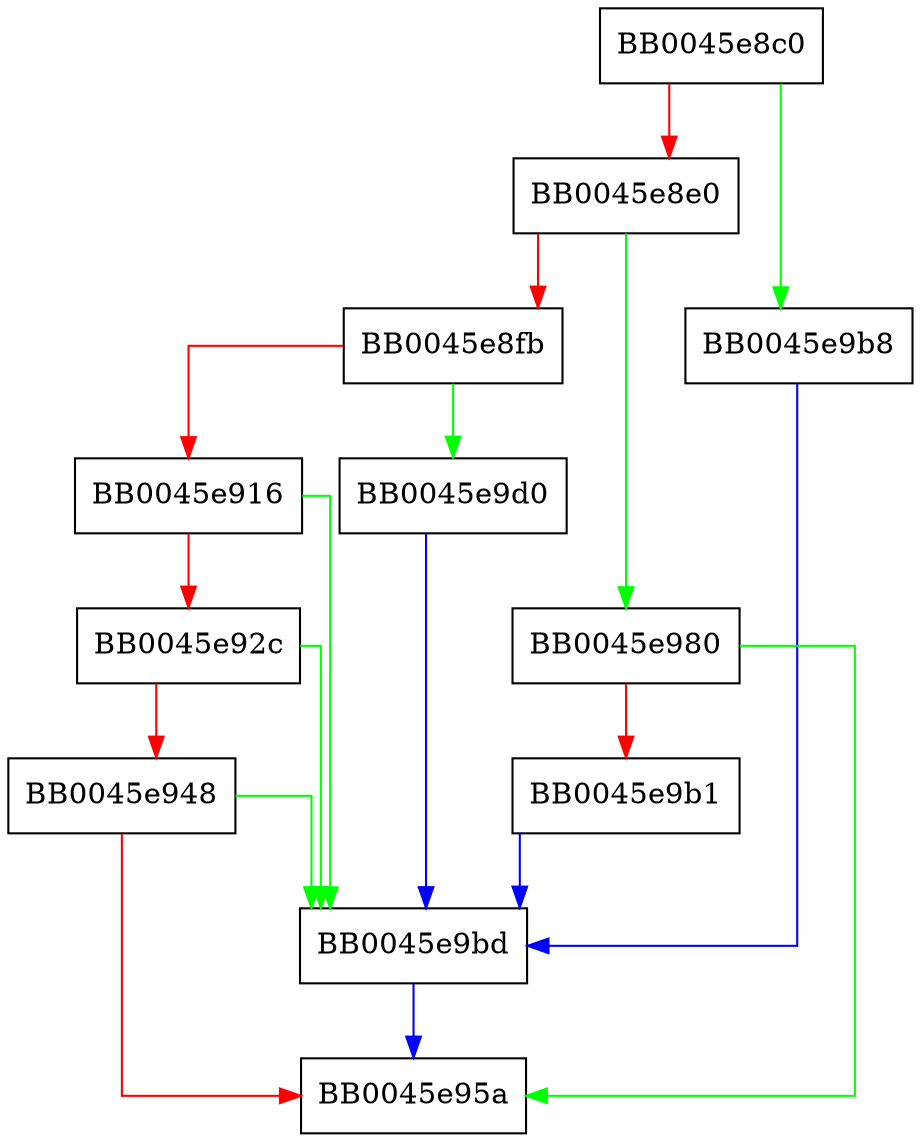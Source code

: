 digraph next_serial {
  node [shape="box"];
  graph [splines=ortho];
  BB0045e8c0 -> BB0045e9b8 [color="green"];
  BB0045e8c0 -> BB0045e8e0 [color="red"];
  BB0045e8e0 -> BB0045e980 [color="green"];
  BB0045e8e0 -> BB0045e8fb [color="red"];
  BB0045e8fb -> BB0045e9d0 [color="green"];
  BB0045e8fb -> BB0045e916 [color="red"];
  BB0045e916 -> BB0045e9bd [color="green"];
  BB0045e916 -> BB0045e92c [color="red"];
  BB0045e92c -> BB0045e9bd [color="green"];
  BB0045e92c -> BB0045e948 [color="red"];
  BB0045e948 -> BB0045e9bd [color="green"];
  BB0045e948 -> BB0045e95a [color="red"];
  BB0045e980 -> BB0045e95a [color="green"];
  BB0045e980 -> BB0045e9b1 [color="red"];
  BB0045e9b1 -> BB0045e9bd [color="blue"];
  BB0045e9b8 -> BB0045e9bd [color="blue"];
  BB0045e9bd -> BB0045e95a [color="blue"];
  BB0045e9d0 -> BB0045e9bd [color="blue"];
}